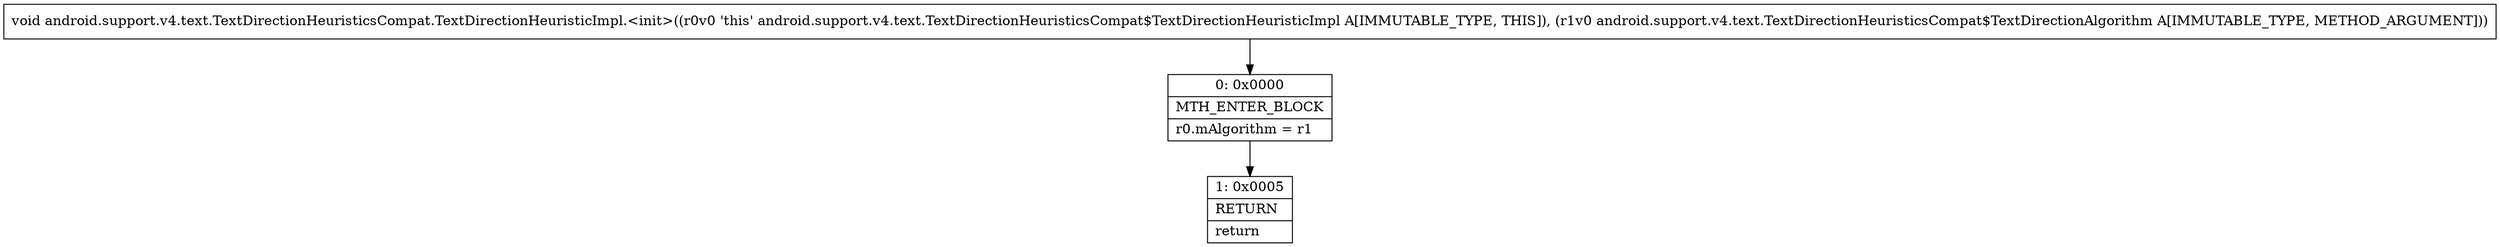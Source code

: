 digraph "CFG forandroid.support.v4.text.TextDirectionHeuristicsCompat.TextDirectionHeuristicImpl.\<init\>(Landroid\/support\/v4\/text\/TextDirectionHeuristicsCompat$TextDirectionAlgorithm;)V" {
Node_0 [shape=record,label="{0\:\ 0x0000|MTH_ENTER_BLOCK\l|r0.mAlgorithm = r1\l}"];
Node_1 [shape=record,label="{1\:\ 0x0005|RETURN\l|return\l}"];
MethodNode[shape=record,label="{void android.support.v4.text.TextDirectionHeuristicsCompat.TextDirectionHeuristicImpl.\<init\>((r0v0 'this' android.support.v4.text.TextDirectionHeuristicsCompat$TextDirectionHeuristicImpl A[IMMUTABLE_TYPE, THIS]), (r1v0 android.support.v4.text.TextDirectionHeuristicsCompat$TextDirectionAlgorithm A[IMMUTABLE_TYPE, METHOD_ARGUMENT])) }"];
MethodNode -> Node_0;
Node_0 -> Node_1;
}


